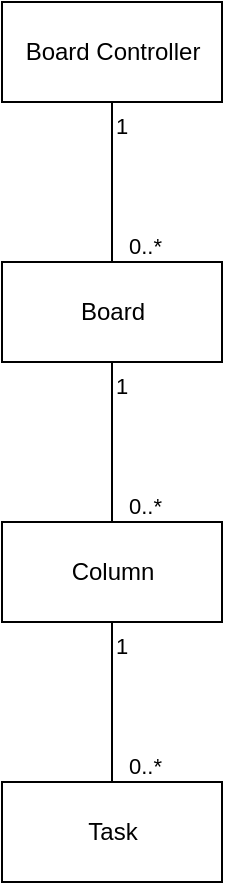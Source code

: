 <mxfile version="20.0.4" type="device" pages="3"><diagram id="C5RBs43oDa-KdzZeNtuy" name="white class diagram"><mxGraphModel dx="559" dy="311" grid="1" gridSize="10" guides="1" tooltips="1" connect="1" arrows="1" fold="1" page="1" pageScale="1" pageWidth="827" pageHeight="1169" math="0" shadow="0"><root><mxCell id="WIyWlLk6GJQsqaUBKTNV-0"/><mxCell id="WIyWlLk6GJQsqaUBKTNV-1" parent="WIyWlLk6GJQsqaUBKTNV-0"/><mxCell id="vwm_Xyy-T_R7aUrBtcxM-0" value="Board" style="html=1;" vertex="1" parent="WIyWlLk6GJQsqaUBKTNV-1"><mxGeometry x="270" y="230" width="110" height="50" as="geometry"/></mxCell><mxCell id="vwm_Xyy-T_R7aUrBtcxM-1" value="Task" style="html=1;" vertex="1" parent="WIyWlLk6GJQsqaUBKTNV-1"><mxGeometry x="270" y="490" width="110" height="50" as="geometry"/></mxCell><mxCell id="vwm_Xyy-T_R7aUrBtcxM-2" value="Column" style="html=1;" vertex="1" parent="WIyWlLk6GJQsqaUBKTNV-1"><mxGeometry x="270" y="360" width="110" height="50" as="geometry"/></mxCell><mxCell id="vwm_Xyy-T_R7aUrBtcxM-4" value="" style="endArrow=none;html=1;edgeStyle=orthogonalEdgeStyle;rounded=0;" edge="1" parent="WIyWlLk6GJQsqaUBKTNV-1" source="vwm_Xyy-T_R7aUrBtcxM-0" target="vwm_Xyy-T_R7aUrBtcxM-2"><mxGeometry relative="1" as="geometry"><mxPoint x="320" y="410" as="sourcePoint"/><mxPoint x="480" y="410" as="targetPoint"/></mxGeometry></mxCell><mxCell id="vwm_Xyy-T_R7aUrBtcxM-5" value="1" style="edgeLabel;resizable=0;html=1;align=left;verticalAlign=bottom;" connectable="0" vertex="1" parent="vwm_Xyy-T_R7aUrBtcxM-4"><mxGeometry x="-1" relative="1" as="geometry"><mxPoint y="20" as="offset"/></mxGeometry></mxCell><mxCell id="vwm_Xyy-T_R7aUrBtcxM-6" value="0..*" style="edgeLabel;resizable=0;html=1;align=right;verticalAlign=bottom;" connectable="0" vertex="1" parent="vwm_Xyy-T_R7aUrBtcxM-4"><mxGeometry x="1" relative="1" as="geometry"><mxPoint x="25" as="offset"/></mxGeometry></mxCell><mxCell id="vwm_Xyy-T_R7aUrBtcxM-7" value="" style="endArrow=none;html=1;edgeStyle=orthogonalEdgeStyle;rounded=0;" edge="1" parent="WIyWlLk6GJQsqaUBKTNV-1" source="vwm_Xyy-T_R7aUrBtcxM-2" target="vwm_Xyy-T_R7aUrBtcxM-1"><mxGeometry relative="1" as="geometry"><mxPoint x="320" y="435" as="sourcePoint"/><mxPoint x="320" y="515" as="targetPoint"/></mxGeometry></mxCell><mxCell id="vwm_Xyy-T_R7aUrBtcxM-8" value="1" style="edgeLabel;resizable=0;html=1;align=left;verticalAlign=bottom;" connectable="0" vertex="1" parent="vwm_Xyy-T_R7aUrBtcxM-7"><mxGeometry x="-1" relative="1" as="geometry"><mxPoint y="20" as="offset"/></mxGeometry></mxCell><mxCell id="vwm_Xyy-T_R7aUrBtcxM-9" value="0..*" style="edgeLabel;resizable=0;html=1;align=right;verticalAlign=bottom;" connectable="0" vertex="1" parent="vwm_Xyy-T_R7aUrBtcxM-7"><mxGeometry x="1" relative="1" as="geometry"><mxPoint x="25" as="offset"/></mxGeometry></mxCell><mxCell id="vwm_Xyy-T_R7aUrBtcxM-10" value="Board Controller" style="html=1;" vertex="1" parent="WIyWlLk6GJQsqaUBKTNV-1"><mxGeometry x="270" y="100" width="110" height="50" as="geometry"/></mxCell><mxCell id="vwm_Xyy-T_R7aUrBtcxM-11" value="" style="endArrow=none;html=1;edgeStyle=orthogonalEdgeStyle;rounded=0;" edge="1" source="vwm_Xyy-T_R7aUrBtcxM-10" parent="WIyWlLk6GJQsqaUBKTNV-1" target="vwm_Xyy-T_R7aUrBtcxM-0"><mxGeometry relative="1" as="geometry"><mxPoint x="320" y="280" as="sourcePoint"/><mxPoint x="325" y="230" as="targetPoint"/></mxGeometry></mxCell><mxCell id="vwm_Xyy-T_R7aUrBtcxM-12" value="1" style="edgeLabel;resizable=0;html=1;align=left;verticalAlign=bottom;" connectable="0" vertex="1" parent="vwm_Xyy-T_R7aUrBtcxM-11"><mxGeometry x="-1" relative="1" as="geometry"><mxPoint y="20" as="offset"/></mxGeometry></mxCell><mxCell id="vwm_Xyy-T_R7aUrBtcxM-13" value="0..*" style="edgeLabel;resizable=0;html=1;align=right;verticalAlign=bottom;" connectable="0" vertex="1" parent="vwm_Xyy-T_R7aUrBtcxM-11"><mxGeometry x="1" relative="1" as="geometry"><mxPoint x="25" as="offset"/></mxGeometry></mxCell></root></mxGraphModel></diagram><diagram id="fkIygNyDd9DkvS-K2_hX" name="class diagram"><mxGraphModel dx="782" dy="436" grid="1" gridSize="10" guides="1" tooltips="1" connect="1" arrows="1" fold="1" page="1" pageScale="1" pageWidth="827" pageHeight="1169" math="0" shadow="0"><root><mxCell id="0"/><mxCell id="1" parent="0"/><mxCell id="OpN5Jp9Uz-nETFvLj0oF-1" value="Board" style="html=1;" vertex="1" parent="1"><mxGeometry x="270" y="230" width="110" height="50" as="geometry"/></mxCell><mxCell id="OpN5Jp9Uz-nETFvLj0oF-2" value="Task" style="html=1;" vertex="1" parent="1"><mxGeometry x="270" y="490" width="110" height="50" as="geometry"/></mxCell><mxCell id="OpN5Jp9Uz-nETFvLj0oF-3" value="Column" style="html=1;" vertex="1" parent="1"><mxGeometry x="270" y="360" width="110" height="50" as="geometry"/></mxCell><mxCell id="OpN5Jp9Uz-nETFvLj0oF-4" value="" style="endArrow=none;html=1;edgeStyle=orthogonalEdgeStyle;rounded=0;" edge="1" parent="1" source="OpN5Jp9Uz-nETFvLj0oF-1" target="OpN5Jp9Uz-nETFvLj0oF-3"><mxGeometry relative="1" as="geometry"><mxPoint x="320" y="410" as="sourcePoint"/><mxPoint x="480" y="410" as="targetPoint"/></mxGeometry></mxCell><mxCell id="OpN5Jp9Uz-nETFvLj0oF-5" value="1" style="edgeLabel;resizable=0;html=1;align=left;verticalAlign=bottom;" connectable="0" vertex="1" parent="OpN5Jp9Uz-nETFvLj0oF-4"><mxGeometry x="-1" relative="1" as="geometry"><mxPoint y="20" as="offset"/></mxGeometry></mxCell><mxCell id="OpN5Jp9Uz-nETFvLj0oF-6" value="0..*" style="edgeLabel;resizable=0;html=1;align=right;verticalAlign=bottom;" connectable="0" vertex="1" parent="OpN5Jp9Uz-nETFvLj0oF-4"><mxGeometry x="1" relative="1" as="geometry"><mxPoint x="25" as="offset"/></mxGeometry></mxCell><mxCell id="OpN5Jp9Uz-nETFvLj0oF-7" value="" style="endArrow=none;html=1;edgeStyle=orthogonalEdgeStyle;rounded=0;" edge="1" parent="1" source="OpN5Jp9Uz-nETFvLj0oF-3" target="OpN5Jp9Uz-nETFvLj0oF-2"><mxGeometry relative="1" as="geometry"><mxPoint x="320" y="435" as="sourcePoint"/><mxPoint x="320" y="515" as="targetPoint"/></mxGeometry></mxCell><mxCell id="OpN5Jp9Uz-nETFvLj0oF-8" value="1" style="edgeLabel;resizable=0;html=1;align=left;verticalAlign=bottom;" connectable="0" vertex="1" parent="OpN5Jp9Uz-nETFvLj0oF-7"><mxGeometry x="-1" relative="1" as="geometry"><mxPoint y="20" as="offset"/></mxGeometry></mxCell><mxCell id="OpN5Jp9Uz-nETFvLj0oF-9" value="0..*" style="edgeLabel;resizable=0;html=1;align=right;verticalAlign=bottom;" connectable="0" vertex="1" parent="OpN5Jp9Uz-nETFvLj0oF-7"><mxGeometry x="1" relative="1" as="geometry"><mxPoint x="25" as="offset"/></mxGeometry></mxCell><mxCell id="OpN5Jp9Uz-nETFvLj0oF-10" value="Board Controller" style="html=1;" vertex="1" parent="1"><mxGeometry x="270" y="100" width="110" height="50" as="geometry"/></mxCell><mxCell id="OpN5Jp9Uz-nETFvLj0oF-11" value="" style="endArrow=none;html=1;edgeStyle=orthogonalEdgeStyle;rounded=0;" edge="1" parent="1" source="OpN5Jp9Uz-nETFvLj0oF-10" target="OpN5Jp9Uz-nETFvLj0oF-1"><mxGeometry relative="1" as="geometry"><mxPoint x="320" y="280" as="sourcePoint"/><mxPoint x="325" y="230" as="targetPoint"/></mxGeometry></mxCell><mxCell id="OpN5Jp9Uz-nETFvLj0oF-12" value="1" style="edgeLabel;resizable=0;html=1;align=left;verticalAlign=bottom;" connectable="0" vertex="1" parent="OpN5Jp9Uz-nETFvLj0oF-11"><mxGeometry x="-1" relative="1" as="geometry"><mxPoint y="20" as="offset"/></mxGeometry></mxCell><mxCell id="OpN5Jp9Uz-nETFvLj0oF-13" value="0..*" style="edgeLabel;resizable=0;html=1;align=right;verticalAlign=bottom;" connectable="0" vertex="1" parent="OpN5Jp9Uz-nETFvLj0oF-11"><mxGeometry x="1" relative="1" as="geometry"><mxPoint x="25" as="offset"/></mxGeometry></mxCell><mxCell id="OpN5Jp9Uz-nETFvLj0oF-14" value="Board Controller" style="swimlane;fontStyle=1;align=center;verticalAlign=top;childLayout=stackLayout;horizontal=1;startSize=26;horizontalStack=0;resizeParent=1;resizeParentMax=0;resizeLast=0;collapsible=1;marginBottom=0;" vertex="1" parent="1"><mxGeometry x="414" y="82" width="160" height="86" as="geometry"/></mxCell><mxCell id="OpN5Jp9Uz-nETFvLj0oF-15" value="+ field: type" style="text;strokeColor=none;fillColor=none;align=left;verticalAlign=top;spacingLeft=4;spacingRight=4;overflow=hidden;rotatable=0;points=[[0,0.5],[1,0.5]];portConstraint=eastwest;" vertex="1" parent="OpN5Jp9Uz-nETFvLj0oF-14"><mxGeometry y="26" width="160" height="26" as="geometry"/></mxCell><mxCell id="OpN5Jp9Uz-nETFvLj0oF-16" value="" style="line;strokeWidth=1;fillColor=none;align=left;verticalAlign=middle;spacingTop=-1;spacingLeft=3;spacingRight=3;rotatable=0;labelPosition=right;points=[];portConstraint=eastwest;" vertex="1" parent="OpN5Jp9Uz-nETFvLj0oF-14"><mxGeometry y="52" width="160" height="8" as="geometry"/></mxCell><mxCell id="OpN5Jp9Uz-nETFvLj0oF-17" value="+ method(type): type" style="text;strokeColor=none;fillColor=none;align=left;verticalAlign=top;spacingLeft=4;spacingRight=4;overflow=hidden;rotatable=0;points=[[0,0.5],[1,0.5]];portConstraint=eastwest;" vertex="1" parent="OpN5Jp9Uz-nETFvLj0oF-14"><mxGeometry y="60" width="160" height="26" as="geometry"/></mxCell><mxCell id="OpN5Jp9Uz-nETFvLj0oF-18" value="Board" style="swimlane;fontStyle=1;align=center;verticalAlign=top;childLayout=stackLayout;horizontal=1;startSize=26;horizontalStack=0;resizeParent=1;resizeParentMax=0;resizeLast=0;collapsible=1;marginBottom=0;" vertex="1" parent="1"><mxGeometry x="414" y="230" width="160" height="86" as="geometry"/></mxCell><mxCell id="OpN5Jp9Uz-nETFvLj0oF-19" value="+ field: type" style="text;strokeColor=none;fillColor=none;align=left;verticalAlign=top;spacingLeft=4;spacingRight=4;overflow=hidden;rotatable=0;points=[[0,0.5],[1,0.5]];portConstraint=eastwest;" vertex="1" parent="OpN5Jp9Uz-nETFvLj0oF-18"><mxGeometry y="26" width="160" height="26" as="geometry"/></mxCell><mxCell id="OpN5Jp9Uz-nETFvLj0oF-20" value="" style="line;strokeWidth=1;fillColor=none;align=left;verticalAlign=middle;spacingTop=-1;spacingLeft=3;spacingRight=3;rotatable=0;labelPosition=right;points=[];portConstraint=eastwest;" vertex="1" parent="OpN5Jp9Uz-nETFvLj0oF-18"><mxGeometry y="52" width="160" height="8" as="geometry"/></mxCell><mxCell id="OpN5Jp9Uz-nETFvLj0oF-21" value="+ method(type): type" style="text;strokeColor=none;fillColor=none;align=left;verticalAlign=top;spacingLeft=4;spacingRight=4;overflow=hidden;rotatable=0;points=[[0,0.5],[1,0.5]];portConstraint=eastwest;" vertex="1" parent="OpN5Jp9Uz-nETFvLj0oF-18"><mxGeometry y="60" width="160" height="26" as="geometry"/></mxCell><mxCell id="OpN5Jp9Uz-nETFvLj0oF-22" value="Column" style="swimlane;fontStyle=1;align=center;verticalAlign=top;childLayout=stackLayout;horizontal=1;startSize=26;horizontalStack=0;resizeParent=1;resizeParentMax=0;resizeLast=0;collapsible=1;marginBottom=0;" vertex="1" parent="1"><mxGeometry x="414" y="380" width="160" height="86" as="geometry"/></mxCell><mxCell id="OpN5Jp9Uz-nETFvLj0oF-23" value="+ field: type" style="text;strokeColor=none;fillColor=none;align=left;verticalAlign=top;spacingLeft=4;spacingRight=4;overflow=hidden;rotatable=0;points=[[0,0.5],[1,0.5]];portConstraint=eastwest;" vertex="1" parent="OpN5Jp9Uz-nETFvLj0oF-22"><mxGeometry y="26" width="160" height="26" as="geometry"/></mxCell><mxCell id="OpN5Jp9Uz-nETFvLj0oF-24" value="" style="line;strokeWidth=1;fillColor=none;align=left;verticalAlign=middle;spacingTop=-1;spacingLeft=3;spacingRight=3;rotatable=0;labelPosition=right;points=[];portConstraint=eastwest;" vertex="1" parent="OpN5Jp9Uz-nETFvLj0oF-22"><mxGeometry y="52" width="160" height="8" as="geometry"/></mxCell><mxCell id="OpN5Jp9Uz-nETFvLj0oF-25" value="+ method(type): type" style="text;strokeColor=none;fillColor=none;align=left;verticalAlign=top;spacingLeft=4;spacingRight=4;overflow=hidden;rotatable=0;points=[[0,0.5],[1,0.5]];portConstraint=eastwest;" vertex="1" parent="OpN5Jp9Uz-nETFvLj0oF-22"><mxGeometry y="60" width="160" height="26" as="geometry"/></mxCell><mxCell id="OpN5Jp9Uz-nETFvLj0oF-26" value="Task" style="swimlane;fontStyle=1;align=center;verticalAlign=top;childLayout=stackLayout;horizontal=1;startSize=26;horizontalStack=0;resizeParent=1;resizeParentMax=0;resizeLast=0;collapsible=1;marginBottom=0;" vertex="1" parent="1"><mxGeometry x="414" y="550" width="160" height="164" as="geometry"/></mxCell><mxCell id="OpN5Jp9Uz-nETFvLj0oF-27" value="+ name: string" style="text;strokeColor=none;fillColor=none;align=left;verticalAlign=top;spacingLeft=4;spacingRight=4;overflow=hidden;rotatable=0;points=[[0,0.5],[1,0.5]];portConstraint=eastwest;" vertex="1" parent="OpN5Jp9Uz-nETFvLj0oF-26"><mxGeometry y="26" width="160" height="26" as="geometry"/></mxCell><mxCell id="OpN5Jp9Uz-nETFvLj0oF-30" value="+ dascription: string" style="text;strokeColor=none;fillColor=none;align=left;verticalAlign=top;spacingLeft=4;spacingRight=4;overflow=hidden;rotatable=0;points=[[0,0.5],[1,0.5]];portConstraint=eastwest;" vertex="1" parent="OpN5Jp9Uz-nETFvLj0oF-26"><mxGeometry y="52" width="160" height="26" as="geometry"/></mxCell><mxCell id="OpN5Jp9Uz-nETFvLj0oF-31" value="+ deadline: date" style="text;strokeColor=none;fillColor=none;align=left;verticalAlign=top;spacingLeft=4;spacingRight=4;overflow=hidden;rotatable=0;points=[[0,0.5],[1,0.5]];portConstraint=eastwest;" vertex="1" parent="OpN5Jp9Uz-nETFvLj0oF-26"><mxGeometry y="78" width="160" height="26" as="geometry"/></mxCell><mxCell id="OpN5Jp9Uz-nETFvLj0oF-32" value="+ priority: int" style="text;strokeColor=none;fillColor=none;align=left;verticalAlign=top;spacingLeft=4;spacingRight=4;overflow=hidden;rotatable=0;points=[[0,0.5],[1,0.5]];portConstraint=eastwest;" vertex="1" parent="OpN5Jp9Uz-nETFvLj0oF-26"><mxGeometry y="104" width="160" height="26" as="geometry"/></mxCell><mxCell id="OpN5Jp9Uz-nETFvLj0oF-28" value="" style="line;strokeWidth=1;fillColor=none;align=left;verticalAlign=middle;spacingTop=-1;spacingLeft=3;spacingRight=3;rotatable=0;labelPosition=right;points=[];portConstraint=eastwest;" vertex="1" parent="OpN5Jp9Uz-nETFvLj0oF-26"><mxGeometry y="130" width="160" height="8" as="geometry"/></mxCell><mxCell id="OpN5Jp9Uz-nETFvLj0oF-29" value="+ method(type): type" style="text;strokeColor=none;fillColor=none;align=left;verticalAlign=top;spacingLeft=4;spacingRight=4;overflow=hidden;rotatable=0;points=[[0,0.5],[1,0.5]];portConstraint=eastwest;" vertex="1" parent="OpN5Jp9Uz-nETFvLj0oF-26"><mxGeometry y="138" width="160" height="26" as="geometry"/></mxCell></root></mxGraphModel></diagram><diagram id="-tL_5As5u79jy83E2PFi" name="Page-3"><mxGraphModel dx="1043" dy="581" grid="1" gridSize="10" guides="1" tooltips="1" connect="1" arrows="1" fold="1" page="1" pageScale="1" pageWidth="827" pageHeight="1169" math="0" shadow="0"><root><mxCell id="0"/><mxCell id="1" parent="0"/><mxCell id="2tqDJuDKrfP0J1PuCPYw-3" value="Add&lt;br&gt;Board" style="ellipse;whiteSpace=wrap;html=1;aspect=fixed;" vertex="1" parent="1"><mxGeometry x="230" y="160" width="80" height="80" as="geometry"/></mxCell><mxCell id="2tqDJuDKrfP0J1PuCPYw-6" value="Add&lt;br&gt;Column" style="ellipse;whiteSpace=wrap;html=1;aspect=fixed;" vertex="1" parent="1"><mxGeometry x="510" y="160" width="80" height="80" as="geometry"/></mxCell><mxCell id="2tqDJuDKrfP0J1PuCPYw-7" value="Change&lt;br&gt;Priority" style="ellipse;whiteSpace=wrap;html=1;aspect=fixed;" vertex="1" parent="1"><mxGeometry x="790" y="60" width="80" height="80" as="geometry"/></mxCell><mxCell id="2tqDJuDKrfP0J1PuCPYw-8" value="Rename&lt;br&gt;Task" style="ellipse;whiteSpace=wrap;html=1;aspect=fixed;" vertex="1" parent="1"><mxGeometry x="790" y="160" width="80" height="80" as="geometry"/></mxCell><mxCell id="2tqDJuDKrfP0J1PuCPYw-9" value="Reposition&lt;br&gt;Column" style="ellipse;whiteSpace=wrap;html=1;aspect=fixed;" vertex="1" parent="1"><mxGeometry x="510" y="460" width="80" height="80" as="geometry"/></mxCell><mxCell id="2tqDJuDKrfP0J1PuCPYw-10" value="Add&lt;br&gt;Task" style="ellipse;whiteSpace=wrap;html=1;aspect=fixed;" vertex="1" parent="1"><mxGeometry x="650" y="160" width="80" height="80" as="geometry"/></mxCell><mxCell id="2tqDJuDKrfP0J1PuCPYw-11" value="MainMenu" style="ellipse;shape=doubleEllipse;whiteSpace=wrap;html=1;aspect=fixed;" vertex="1" parent="1"><mxGeometry x="70" y="430" width="80" height="80" as="geometry"/></mxCell><mxCell id="2tqDJuDKrfP0J1PuCPYw-12" value="Column&lt;br&gt;Menu" style="ellipse;shape=doubleEllipse;whiteSpace=wrap;html=1;aspect=fixed;" vertex="1" parent="1"><mxGeometry x="510" y="60" width="80" height="80" as="geometry"/></mxCell><mxCell id="2tqDJuDKrfP0J1PuCPYw-13" value="Board&lt;br&gt;Menu" style="ellipse;shape=doubleEllipse;whiteSpace=wrap;html=1;aspect=fixed;" vertex="1" parent="1"><mxGeometry x="370" y="60" width="80" height="80" as="geometry"/></mxCell><mxCell id="2tqDJuDKrfP0J1PuCPYw-14" value="Boards&lt;br&gt;Menu" style="ellipse;shape=doubleEllipse;whiteSpace=wrap;html=1;aspect=fixed;" vertex="1" parent="1"><mxGeometry x="230" y="60" width="80" height="80" as="geometry"/></mxCell><mxCell id="2tqDJuDKrfP0J1PuCPYw-15" value="MainMenu" style="ellipse;shape=doubleEllipse;whiteSpace=wrap;html=1;aspect=fixed;" vertex="1" parent="1"><mxGeometry x="150" y="430" width="80" height="80" as="geometry"/></mxCell><mxCell id="2tqDJuDKrfP0J1PuCPYw-16" value="Main&lt;br&gt;Menu" style="ellipse;shape=doubleEllipse;whiteSpace=wrap;html=1;aspect=fixed;" vertex="1" parent="1"><mxGeometry x="90" y="60" width="80" height="80" as="geometry"/></mxCell><mxCell id="2tqDJuDKrfP0J1PuCPYw-17" value="Task&lt;br&gt;Menu" style="ellipse;shape=doubleEllipse;whiteSpace=wrap;html=1;aspect=fixed;" vertex="1" parent="1"><mxGeometry x="650" y="60" width="80" height="80" as="geometry"/></mxCell><mxCell id="2tqDJuDKrfP0J1PuCPYw-18" value="Rename&lt;br&gt;Column" style="ellipse;whiteSpace=wrap;html=1;aspect=fixed;" vertex="1" parent="1"><mxGeometry x="650" y="260" width="80" height="80" as="geometry"/></mxCell><mxCell id="2tqDJuDKrfP0J1PuCPYw-19" value="Rename&lt;br&gt;Board" style="ellipse;whiteSpace=wrap;html=1;aspect=fixed;" vertex="1" parent="1"><mxGeometry x="510" y="260" width="80" height="80" as="geometry"/></mxCell><mxCell id="2tqDJuDKrfP0J1PuCPYw-25" value="Delete&lt;br&gt;Task" style="ellipse;whiteSpace=wrap;html=1;aspect=fixed;" vertex="1" parent="1"><mxGeometry x="790" y="260" width="80" height="80" as="geometry"/></mxCell><mxCell id="2tqDJuDKrfP0J1PuCPYw-26" value="Delete&lt;br&gt;Column" style="ellipse;whiteSpace=wrap;html=1;aspect=fixed;" vertex="1" parent="1"><mxGeometry x="650" y="360" width="80" height="80" as="geometry"/></mxCell><mxCell id="2tqDJuDKrfP0J1PuCPYw-27" value="Delete&lt;br&gt;Board" style="ellipse;whiteSpace=wrap;html=1;aspect=fixed;" vertex="1" parent="1"><mxGeometry x="510" y="360" width="80" height="80" as="geometry"/></mxCell><mxCell id="2tqDJuDKrfP0J1PuCPYw-28" value="" style="edgeStyle=elbowEdgeStyle;elbow=horizontal;endArrow=classic;html=1;rounded=0;" edge="1" parent="1" source="2tqDJuDKrfP0J1PuCPYw-16" target="2tqDJuDKrfP0J1PuCPYw-3"><mxGeometry width="50" height="50" relative="1" as="geometry"><mxPoint x="540" y="330" as="sourcePoint"/><mxPoint x="590" y="280" as="targetPoint"/></mxGeometry></mxCell><mxCell id="2tqDJuDKrfP0J1PuCPYw-29" value="" style="edgeStyle=elbowEdgeStyle;elbow=horizontal;endArrow=classic;html=1;rounded=0;" edge="1" parent="1" source="2tqDJuDKrfP0J1PuCPYw-14" target="2tqDJuDKrfP0J1PuCPYw-13"><mxGeometry width="50" height="50" relative="1" as="geometry"><mxPoint x="320" y="110" as="sourcePoint"/><mxPoint x="380" y="210" as="targetPoint"/></mxGeometry></mxCell><mxCell id="2tqDJuDKrfP0J1PuCPYw-30" value="" style="edgeStyle=elbowEdgeStyle;elbow=horizontal;endArrow=classic;html=1;rounded=0;" edge="1" parent="1" source="2tqDJuDKrfP0J1PuCPYw-13" target="2tqDJuDKrfP0J1PuCPYw-12"><mxGeometry width="50" height="50" relative="1" as="geometry"><mxPoint x="446" y="110" as="sourcePoint"/><mxPoint x="506" y="110" as="targetPoint"/></mxGeometry></mxCell><mxCell id="2tqDJuDKrfP0J1PuCPYw-31" value="" style="edgeStyle=elbowEdgeStyle;elbow=horizontal;endArrow=classic;html=1;rounded=0;" edge="1" parent="1" source="2tqDJuDKrfP0J1PuCPYw-13" target="2tqDJuDKrfP0J1PuCPYw-6"><mxGeometry width="50" height="50" relative="1" as="geometry"><mxPoint x="460" y="110" as="sourcePoint"/><mxPoint x="520" y="110" as="targetPoint"/></mxGeometry></mxCell><mxCell id="2tqDJuDKrfP0J1PuCPYw-33" value="" style="edgeStyle=elbowEdgeStyle;elbow=horizontal;endArrow=classic;html=1;rounded=0;" edge="1" parent="1" source="2tqDJuDKrfP0J1PuCPYw-13" target="2tqDJuDKrfP0J1PuCPYw-19"><mxGeometry width="50" height="50" relative="1" as="geometry"><mxPoint x="460" y="110" as="sourcePoint"/><mxPoint x="520" y="210" as="targetPoint"/></mxGeometry></mxCell><mxCell id="2tqDJuDKrfP0J1PuCPYw-34" value="" style="edgeStyle=elbowEdgeStyle;elbow=horizontal;endArrow=classic;html=1;rounded=0;" edge="1" parent="1" source="2tqDJuDKrfP0J1PuCPYw-13" target="2tqDJuDKrfP0J1PuCPYw-27"><mxGeometry width="50" height="50" relative="1" as="geometry"><mxPoint x="470" y="120" as="sourcePoint"/><mxPoint x="520" y="310" as="targetPoint"/></mxGeometry></mxCell><mxCell id="2tqDJuDKrfP0J1PuCPYw-35" value="" style="edgeStyle=elbowEdgeStyle;elbow=horizontal;endArrow=classic;html=1;rounded=0;" edge="1" parent="1" source="2tqDJuDKrfP0J1PuCPYw-13" target="2tqDJuDKrfP0J1PuCPYw-9"><mxGeometry width="50" height="50" relative="1" as="geometry"><mxPoint x="480" y="130" as="sourcePoint"/><mxPoint x="520" y="410" as="targetPoint"/></mxGeometry></mxCell><mxCell id="2tqDJuDKrfP0J1PuCPYw-36" value="" style="edgeStyle=elbowEdgeStyle;elbow=horizontal;endArrow=classic;html=1;rounded=0;" edge="1" parent="1" source="2tqDJuDKrfP0J1PuCPYw-12" target="2tqDJuDKrfP0J1PuCPYw-17"><mxGeometry width="50" height="50" relative="1" as="geometry"><mxPoint x="590" y="100" as="sourcePoint"/><mxPoint x="650" y="100" as="targetPoint"/></mxGeometry></mxCell><mxCell id="2tqDJuDKrfP0J1PuCPYw-37" value="" style="edgeStyle=elbowEdgeStyle;elbow=horizontal;endArrow=classic;html=1;rounded=0;" edge="1" parent="1" source="2tqDJuDKrfP0J1PuCPYw-12" target="2tqDJuDKrfP0J1PuCPYw-10"><mxGeometry width="50" height="50" relative="1" as="geometry"><mxPoint x="590" y="100" as="sourcePoint"/><mxPoint x="650" y="200" as="targetPoint"/></mxGeometry></mxCell><mxCell id="2tqDJuDKrfP0J1PuCPYw-38" value="" style="edgeStyle=elbowEdgeStyle;elbow=horizontal;endArrow=classic;html=1;rounded=0;" edge="1" parent="1" source="2tqDJuDKrfP0J1PuCPYw-12" target="2tqDJuDKrfP0J1PuCPYw-18"><mxGeometry width="50" height="50" relative="1" as="geometry"><mxPoint x="570" y="40" as="sourcePoint"/><mxPoint x="650" y="300" as="targetPoint"/></mxGeometry></mxCell><mxCell id="2tqDJuDKrfP0J1PuCPYw-39" value="" style="edgeStyle=elbowEdgeStyle;elbow=horizontal;endArrow=classic;html=1;rounded=0;" edge="1" parent="1" source="2tqDJuDKrfP0J1PuCPYw-12" target="2tqDJuDKrfP0J1PuCPYw-26"><mxGeometry width="50" height="50" relative="1" as="geometry"><mxPoint x="590" y="100" as="sourcePoint"/><mxPoint x="650" y="400" as="targetPoint"/></mxGeometry></mxCell><mxCell id="2tqDJuDKrfP0J1PuCPYw-41" value="" style="edgeStyle=elbowEdgeStyle;elbow=horizontal;endArrow=classic;html=1;rounded=0;" edge="1" parent="1" source="2tqDJuDKrfP0J1PuCPYw-16" target="2tqDJuDKrfP0J1PuCPYw-14"><mxGeometry width="50" height="50" relative="1" as="geometry"><mxPoint x="320" y="110" as="sourcePoint"/><mxPoint x="380" y="210" as="targetPoint"/></mxGeometry></mxCell><mxCell id="2tqDJuDKrfP0J1PuCPYw-42" value="" style="edgeStyle=elbowEdgeStyle;elbow=horizontal;endArrow=classic;html=1;rounded=0;" edge="1" parent="1" source="2tqDJuDKrfP0J1PuCPYw-17" target="2tqDJuDKrfP0J1PuCPYw-7"><mxGeometry width="50" height="50" relative="1" as="geometry"><mxPoint x="730" y="100" as="sourcePoint"/><mxPoint x="790" y="100" as="targetPoint"/></mxGeometry></mxCell><mxCell id="2tqDJuDKrfP0J1PuCPYw-43" value="" style="edgeStyle=elbowEdgeStyle;elbow=horizontal;endArrow=classic;html=1;rounded=0;" edge="1" parent="1" source="2tqDJuDKrfP0J1PuCPYw-17" target="2tqDJuDKrfP0J1PuCPYw-8"><mxGeometry width="50" height="50" relative="1" as="geometry"><mxPoint x="730" y="100" as="sourcePoint"/><mxPoint x="790" y="200" as="targetPoint"/></mxGeometry></mxCell><mxCell id="2tqDJuDKrfP0J1PuCPYw-44" value="" style="edgeStyle=elbowEdgeStyle;elbow=horizontal;endArrow=classic;html=1;rounded=0;" edge="1" parent="1" source="2tqDJuDKrfP0J1PuCPYw-17" target="2tqDJuDKrfP0J1PuCPYw-25"><mxGeometry width="50" height="50" relative="1" as="geometry"><mxPoint x="730" y="100" as="sourcePoint"/><mxPoint x="790" y="300" as="targetPoint"/></mxGeometry></mxCell><mxCell id="2tqDJuDKrfP0J1PuCPYw-46" value="Add&lt;br&gt;Board" style="ellipse;whiteSpace=wrap;html=1;aspect=fixed;" vertex="1" parent="1"><mxGeometry x="230" y="430" width="80" height="80" as="geometry"/></mxCell><mxCell id="2tqDJuDKrfP0J1PuCPYw-47" value="Add&lt;br&gt;Board" style="ellipse;whiteSpace=wrap;html=1;aspect=fixed;" vertex="1" parent="1"><mxGeometry x="310" y="430" width="80" height="80" as="geometry"/></mxCell></root></mxGraphModel></diagram></mxfile>